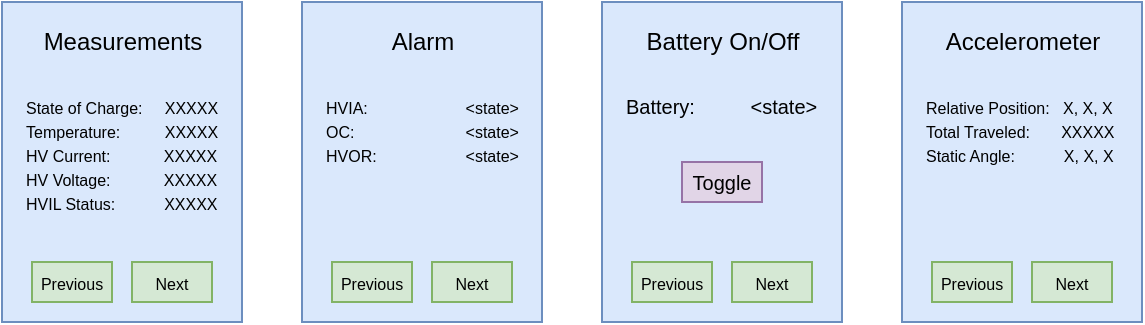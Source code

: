 <mxfile version="14.4.9" type="github">
  <diagram id="JO9e_jijff8iMu1PnW-a" name="Page-1">
    <mxGraphModel dx="934" dy="459" grid="1" gridSize="10" guides="1" tooltips="1" connect="1" arrows="1" fold="1" page="1" pageScale="1" pageWidth="850" pageHeight="1100" math="0" shadow="0">
      <root>
        <mxCell id="0" />
        <mxCell id="1" parent="0" />
        <mxCell id="ENcY2SOkD-7cJ1yRTyBe-1" value="" style="rounded=0;whiteSpace=wrap;html=1;fillColor=#dae8fc;strokeColor=#6c8ebf;" parent="1" vertex="1">
          <mxGeometry x="120" y="200" width="120" height="160" as="geometry" />
        </mxCell>
        <mxCell id="ENcY2SOkD-7cJ1yRTyBe-2" value="Measurements" style="text;html=1;align=center;verticalAlign=middle;resizable=0;points=[];autosize=1;" parent="1" vertex="1">
          <mxGeometry x="135" y="210" width="90" height="20" as="geometry" />
        </mxCell>
        <mxCell id="ENcY2SOkD-7cJ1yRTyBe-3" value="&lt;font style=&quot;font-size: 8px&quot;&gt;Previous&lt;/font&gt;" style="rounded=0;whiteSpace=wrap;html=1;fontSize=10;fillColor=#d5e8d4;strokeColor=#82b366;" parent="1" vertex="1">
          <mxGeometry x="135" y="330" width="40" height="20" as="geometry" />
        </mxCell>
        <mxCell id="ENcY2SOkD-7cJ1yRTyBe-4" value="&lt;font style=&quot;font-size: 8px&quot;&gt;Next&lt;/font&gt;" style="rounded=0;whiteSpace=wrap;html=1;fontSize=10;fillColor=#d5e8d4;strokeColor=#82b366;" parent="1" vertex="1">
          <mxGeometry x="185" y="330" width="40" height="20" as="geometry" />
        </mxCell>
        <mxCell id="ENcY2SOkD-7cJ1yRTyBe-5" value="&lt;font style=&quot;font-size: 8px&quot;&gt;State of Charge:&amp;nbsp; &amp;nbsp; &amp;nbsp;XXXXX&lt;br&gt;Temperature:&amp;nbsp; &amp;nbsp; &amp;nbsp; &amp;nbsp; &amp;nbsp; XXXXX&lt;br&gt;HV Current:&amp;nbsp; &amp;nbsp; &amp;nbsp; &amp;nbsp; &amp;nbsp; &amp;nbsp; XXXXX&lt;br&gt;HV Voltage:&amp;nbsp; &amp;nbsp; &amp;nbsp; &amp;nbsp; &amp;nbsp; &amp;nbsp; XXXXX&lt;br&gt;HVIL Status:&amp;nbsp; &amp;nbsp; &amp;nbsp; &amp;nbsp; &amp;nbsp; &amp;nbsp;XXXXX&lt;br&gt;&lt;/font&gt;" style="rounded=0;whiteSpace=wrap;html=1;fontSize=10;align=left;horizontal=1;verticalAlign=top;fillColor=#dae8fc;strokeColor=none;" parent="1" vertex="1">
          <mxGeometry x="130" y="240" width="100" height="80" as="geometry" />
        </mxCell>
        <mxCell id="ENcY2SOkD-7cJ1yRTyBe-6" value="" style="rounded=0;whiteSpace=wrap;html=1;fillColor=#dae8fc;strokeColor=#6c8ebf;" parent="1" vertex="1">
          <mxGeometry x="270" y="200" width="120" height="160" as="geometry" />
        </mxCell>
        <mxCell id="ENcY2SOkD-7cJ1yRTyBe-7" value="Alarm" style="text;html=1;align=center;verticalAlign=middle;resizable=0;points=[];autosize=1;" parent="1" vertex="1">
          <mxGeometry x="305" y="210" width="50" height="20" as="geometry" />
        </mxCell>
        <mxCell id="ENcY2SOkD-7cJ1yRTyBe-8" value="&lt;font style=&quot;font-size: 8px&quot;&gt;Previous&lt;/font&gt;" style="rounded=0;whiteSpace=wrap;html=1;fontSize=10;fillColor=#d5e8d4;strokeColor=#82b366;" parent="1" vertex="1">
          <mxGeometry x="285" y="330" width="40" height="20" as="geometry" />
        </mxCell>
        <mxCell id="ENcY2SOkD-7cJ1yRTyBe-9" value="&lt;font style=&quot;font-size: 8px&quot;&gt;Next&lt;/font&gt;" style="rounded=0;whiteSpace=wrap;html=1;fontSize=10;fillColor=#d5e8d4;strokeColor=#82b366;" parent="1" vertex="1">
          <mxGeometry x="335" y="330" width="40" height="20" as="geometry" />
        </mxCell>
        <mxCell id="ENcY2SOkD-7cJ1yRTyBe-10" value="&lt;font style=&quot;font-size: 8px&quot;&gt;HVIA:&amp;nbsp; &amp;nbsp; &amp;nbsp; &amp;nbsp; &amp;nbsp; &amp;nbsp; &amp;nbsp; &amp;nbsp; &amp;nbsp; &amp;nbsp; &amp;nbsp; &amp;lt;state&amp;gt;&lt;br&gt;OC:&amp;nbsp; &amp;nbsp; &amp;nbsp; &amp;nbsp; &amp;nbsp; &amp;nbsp; &amp;nbsp; &amp;nbsp; &amp;nbsp; &amp;nbsp; &amp;nbsp; &amp;nbsp; &amp;nbsp;&amp;lt;state&amp;gt; HVOR:&amp;nbsp; &amp;nbsp; &amp;nbsp; &amp;nbsp; &amp;nbsp; &amp;nbsp; &amp;nbsp; &amp;nbsp; &amp;nbsp; &amp;nbsp; &amp;lt;state&amp;gt;&lt;br&gt;&lt;/font&gt;" style="rounded=0;whiteSpace=wrap;html=1;fontSize=10;align=left;horizontal=1;verticalAlign=top;fillColor=#dae8fc;strokeColor=none;" parent="1" vertex="1">
          <mxGeometry x="280" y="240" width="100" height="80" as="geometry" />
        </mxCell>
        <mxCell id="ENcY2SOkD-7cJ1yRTyBe-11" value="" style="rounded=0;whiteSpace=wrap;html=1;fillColor=#dae8fc;strokeColor=#6c8ebf;" parent="1" vertex="1">
          <mxGeometry x="420" y="200" width="120" height="160" as="geometry" />
        </mxCell>
        <mxCell id="ENcY2SOkD-7cJ1yRTyBe-12" value="Battery On/Off" style="text;html=1;align=center;verticalAlign=middle;resizable=0;points=[];autosize=1;" parent="1" vertex="1">
          <mxGeometry x="435" y="210" width="90" height="20" as="geometry" />
        </mxCell>
        <mxCell id="ENcY2SOkD-7cJ1yRTyBe-13" value="&lt;font style=&quot;font-size: 8px&quot;&gt;Previous&lt;/font&gt;" style="rounded=0;whiteSpace=wrap;html=1;fontSize=10;fillColor=#d5e8d4;strokeColor=#82b366;" parent="1" vertex="1">
          <mxGeometry x="435" y="330" width="40" height="20" as="geometry" />
        </mxCell>
        <mxCell id="ENcY2SOkD-7cJ1yRTyBe-14" value="&lt;font style=&quot;font-size: 8px&quot;&gt;Next&lt;/font&gt;" style="rounded=0;whiteSpace=wrap;html=1;fontSize=10;fillColor=#d5e8d4;strokeColor=#82b366;" parent="1" vertex="1">
          <mxGeometry x="485" y="330" width="40" height="20" as="geometry" />
        </mxCell>
        <mxCell id="ENcY2SOkD-7cJ1yRTyBe-15" value="&lt;font style=&quot;font-size: 10px&quot;&gt;Battery:&amp;nbsp; &amp;nbsp; &amp;nbsp; &amp;nbsp; &amp;nbsp; &amp;lt;state&amp;gt;&lt;br&gt;&lt;br&gt;&lt;/font&gt;" style="rounded=0;whiteSpace=wrap;html=1;fontSize=10;align=left;horizontal=1;verticalAlign=top;fillColor=#dae8fc;strokeColor=none;" parent="1" vertex="1">
          <mxGeometry x="430" y="240" width="100" height="20" as="geometry" />
        </mxCell>
        <mxCell id="ENcY2SOkD-7cJ1yRTyBe-16" value="&lt;font style=&quot;font-size: 10px&quot;&gt;Toggle&lt;/font&gt;" style="rounded=0;whiteSpace=wrap;html=1;fontSize=10;fillColor=#e1d5e7;strokeColor=#9673a6;" parent="1" vertex="1">
          <mxGeometry x="460" y="280" width="40" height="20" as="geometry" />
        </mxCell>
        <mxCell id="FEBjAYCqxVoNsIwqU9Zc-2" value="&lt;font style=&quot;font-size: 8px&quot;&gt;Previous&lt;/font&gt;" style="rounded=0;whiteSpace=wrap;html=1;fontSize=10;fillColor=#d5e8d4;strokeColor=#82b366;" parent="1" vertex="1">
          <mxGeometry x="285" y="330" width="40" height="20" as="geometry" />
        </mxCell>
        <mxCell id="FEBjAYCqxVoNsIwqU9Zc-3" value="&lt;font style=&quot;font-size: 8px&quot;&gt;Alarm Acknowledge&lt;/font&gt;" style="rounded=0;whiteSpace=wrap;html=1;fontSize=10;fillColor=#f8cecc;strokeColor=#b85450;" parent="1" vertex="1">
          <mxGeometry x="290" y="300" width="80" height="20" as="geometry" />
        </mxCell>
        <mxCell id="YxgOSVYUp_wd8PQ4mH_W-1" value="" style="rounded=0;whiteSpace=wrap;html=1;fillColor=#dae8fc;strokeColor=#6c8ebf;" parent="1" vertex="1">
          <mxGeometry x="120" y="200" width="120" height="160" as="geometry" />
        </mxCell>
        <mxCell id="YxgOSVYUp_wd8PQ4mH_W-2" value="Measurements" style="text;html=1;align=center;verticalAlign=middle;resizable=0;points=[];autosize=1;" parent="1" vertex="1">
          <mxGeometry x="135" y="210" width="90" height="20" as="geometry" />
        </mxCell>
        <mxCell id="YxgOSVYUp_wd8PQ4mH_W-3" value="&lt;font style=&quot;font-size: 8px&quot;&gt;Previous&lt;/font&gt;" style="rounded=0;whiteSpace=wrap;html=1;fontSize=10;fillColor=#d5e8d4;strokeColor=#82b366;" parent="1" vertex="1">
          <mxGeometry x="135" y="330" width="40" height="20" as="geometry" />
        </mxCell>
        <mxCell id="YxgOSVYUp_wd8PQ4mH_W-4" value="&lt;font style=&quot;font-size: 8px&quot;&gt;Next&lt;/font&gt;" style="rounded=0;whiteSpace=wrap;html=1;fontSize=10;fillColor=#d5e8d4;strokeColor=#82b366;" parent="1" vertex="1">
          <mxGeometry x="185" y="330" width="40" height="20" as="geometry" />
        </mxCell>
        <mxCell id="YxgOSVYUp_wd8PQ4mH_W-5" value="&lt;font style=&quot;font-size: 8px&quot;&gt;State of Charge:&amp;nbsp; &amp;nbsp; &amp;nbsp;XXXXX&lt;br&gt;Temperature:&amp;nbsp; &amp;nbsp; &amp;nbsp; &amp;nbsp; &amp;nbsp; XXXXX&lt;br&gt;HV Current:&amp;nbsp; &amp;nbsp; &amp;nbsp; &amp;nbsp; &amp;nbsp; &amp;nbsp; XXXXX&lt;br&gt;HV Voltage:&amp;nbsp; &amp;nbsp; &amp;nbsp; &amp;nbsp; &amp;nbsp; &amp;nbsp; XXXXX&lt;br&gt;HVIL Status:&amp;nbsp; &amp;nbsp; &amp;nbsp; &amp;nbsp; &amp;nbsp; &amp;nbsp;XXXXX&lt;br&gt;&lt;/font&gt;" style="rounded=0;whiteSpace=wrap;html=1;fontSize=10;align=left;horizontal=1;verticalAlign=top;fillColor=#dae8fc;strokeColor=none;" parent="1" vertex="1">
          <mxGeometry x="130" y="240" width="100" height="80" as="geometry" />
        </mxCell>
        <mxCell id="YxgOSVYUp_wd8PQ4mH_W-6" value="" style="rounded=0;whiteSpace=wrap;html=1;fillColor=#dae8fc;strokeColor=#6c8ebf;" parent="1" vertex="1">
          <mxGeometry x="270" y="200" width="120" height="160" as="geometry" />
        </mxCell>
        <mxCell id="YxgOSVYUp_wd8PQ4mH_W-7" value="Alarm" style="text;html=1;align=center;verticalAlign=middle;resizable=0;points=[];autosize=1;" parent="1" vertex="1">
          <mxGeometry x="305" y="210" width="50" height="20" as="geometry" />
        </mxCell>
        <mxCell id="YxgOSVYUp_wd8PQ4mH_W-8" value="&lt;font style=&quot;font-size: 8px&quot;&gt;Previous&lt;/font&gt;" style="rounded=0;whiteSpace=wrap;html=1;fontSize=10;fillColor=#d5e8d4;strokeColor=#82b366;" parent="1" vertex="1">
          <mxGeometry x="285" y="330" width="40" height="20" as="geometry" />
        </mxCell>
        <mxCell id="YxgOSVYUp_wd8PQ4mH_W-9" value="&lt;font style=&quot;font-size: 8px&quot;&gt;Next&lt;/font&gt;" style="rounded=0;whiteSpace=wrap;html=1;fontSize=10;fillColor=#d5e8d4;strokeColor=#82b366;" parent="1" vertex="1">
          <mxGeometry x="335" y="330" width="40" height="20" as="geometry" />
        </mxCell>
        <mxCell id="YxgOSVYUp_wd8PQ4mH_W-10" value="&lt;font style=&quot;font-size: 8px&quot;&gt;HVIA:&amp;nbsp; &amp;nbsp; &amp;nbsp; &amp;nbsp; &amp;nbsp; &amp;nbsp; &amp;nbsp; &amp;nbsp; &amp;nbsp; &amp;nbsp; &amp;nbsp; &amp;lt;state&amp;gt;&lt;br&gt;OC:&amp;nbsp; &amp;nbsp; &amp;nbsp; &amp;nbsp; &amp;nbsp; &amp;nbsp; &amp;nbsp; &amp;nbsp; &amp;nbsp; &amp;nbsp; &amp;nbsp; &amp;nbsp; &amp;nbsp;&amp;lt;state&amp;gt; HVOR:&amp;nbsp; &amp;nbsp; &amp;nbsp; &amp;nbsp; &amp;nbsp; &amp;nbsp; &amp;nbsp; &amp;nbsp; &amp;nbsp; &amp;nbsp; &amp;lt;state&amp;gt;&lt;br&gt;&lt;/font&gt;" style="rounded=0;whiteSpace=wrap;html=1;fontSize=10;align=left;horizontal=1;verticalAlign=top;fillColor=#dae8fc;strokeColor=none;" parent="1" vertex="1">
          <mxGeometry x="280" y="240" width="100" height="80" as="geometry" />
        </mxCell>
        <mxCell id="YxgOSVYUp_wd8PQ4mH_W-11" value="" style="rounded=0;whiteSpace=wrap;html=1;fillColor=#dae8fc;strokeColor=#6c8ebf;" parent="1" vertex="1">
          <mxGeometry x="420" y="200" width="120" height="160" as="geometry" />
        </mxCell>
        <mxCell id="YxgOSVYUp_wd8PQ4mH_W-12" value="Battery On/Off" style="text;html=1;align=center;verticalAlign=middle;resizable=0;points=[];autosize=1;" parent="1" vertex="1">
          <mxGeometry x="435" y="210" width="90" height="20" as="geometry" />
        </mxCell>
        <mxCell id="YxgOSVYUp_wd8PQ4mH_W-13" value="&lt;font style=&quot;font-size: 8px&quot;&gt;Previous&lt;/font&gt;" style="rounded=0;whiteSpace=wrap;html=1;fontSize=10;fillColor=#d5e8d4;strokeColor=#82b366;" parent="1" vertex="1">
          <mxGeometry x="435" y="330" width="40" height="20" as="geometry" />
        </mxCell>
        <mxCell id="YxgOSVYUp_wd8PQ4mH_W-14" value="&lt;font style=&quot;font-size: 8px&quot;&gt;Next&lt;/font&gt;" style="rounded=0;whiteSpace=wrap;html=1;fontSize=10;fillColor=#d5e8d4;strokeColor=#82b366;" parent="1" vertex="1">
          <mxGeometry x="485" y="330" width="40" height="20" as="geometry" />
        </mxCell>
        <mxCell id="YxgOSVYUp_wd8PQ4mH_W-15" value="&lt;font style=&quot;font-size: 10px&quot;&gt;Battery:&amp;nbsp; &amp;nbsp; &amp;nbsp; &amp;nbsp; &amp;nbsp; &amp;lt;state&amp;gt;&lt;br&gt;&lt;br&gt;&lt;/font&gt;" style="rounded=0;whiteSpace=wrap;html=1;fontSize=10;align=left;horizontal=1;verticalAlign=top;fillColor=#dae8fc;strokeColor=none;" parent="1" vertex="1">
          <mxGeometry x="430" y="240" width="100" height="20" as="geometry" />
        </mxCell>
        <mxCell id="YxgOSVYUp_wd8PQ4mH_W-16" value="&lt;font style=&quot;font-size: 10px&quot;&gt;Toggle&lt;/font&gt;" style="rounded=0;whiteSpace=wrap;html=1;fontSize=10;fillColor=#e1d5e7;strokeColor=#9673a6;" parent="1" vertex="1">
          <mxGeometry x="460" y="280" width="40" height="20" as="geometry" />
        </mxCell>
        <mxCell id="YxgOSVYUp_wd8PQ4mH_W-17" value="" style="rounded=0;whiteSpace=wrap;html=1;fillColor=#dae8fc;strokeColor=#6c8ebf;" parent="1" vertex="1">
          <mxGeometry x="570" y="200" width="120" height="160" as="geometry" />
        </mxCell>
        <mxCell id="YxgOSVYUp_wd8PQ4mH_W-18" value="Accelerometer" style="text;html=1;align=center;verticalAlign=middle;resizable=0;points=[];autosize=1;" parent="1" vertex="1">
          <mxGeometry x="580" y="210" width="100" height="20" as="geometry" />
        </mxCell>
        <mxCell id="YxgOSVYUp_wd8PQ4mH_W-19" value="&lt;font style=&quot;font-size: 8px&quot;&gt;Previous&lt;/font&gt;" style="rounded=0;whiteSpace=wrap;html=1;fontSize=10;fillColor=#d5e8d4;strokeColor=#82b366;" parent="1" vertex="1">
          <mxGeometry x="585" y="330" width="40" height="20" as="geometry" />
        </mxCell>
        <mxCell id="YxgOSVYUp_wd8PQ4mH_W-20" value="&lt;font style=&quot;font-size: 8px&quot;&gt;Next&lt;/font&gt;" style="rounded=0;whiteSpace=wrap;html=1;fontSize=10;fillColor=#d5e8d4;strokeColor=#82b366;" parent="1" vertex="1">
          <mxGeometry x="635" y="330" width="40" height="20" as="geometry" />
        </mxCell>
        <mxCell id="YxgOSVYUp_wd8PQ4mH_W-21" value="&lt;font style=&quot;font-size: 8px&quot;&gt;Relative Position:&amp;nbsp; &amp;nbsp;X, X, X&lt;br&gt;Total Traveled:&amp;nbsp;&amp;nbsp;&amp;nbsp;&amp;nbsp;&amp;nbsp;&amp;nbsp; XXXXX&lt;br&gt;Static Angle:&amp;nbsp; &amp;nbsp; &amp;nbsp; &amp;nbsp; &amp;nbsp; &amp;nbsp;X, X, X&lt;br&gt;&lt;br&gt;&lt;/font&gt;" style="rounded=0;whiteSpace=wrap;html=1;fontSize=10;align=left;horizontal=1;verticalAlign=top;fillColor=#dae8fc;strokeColor=none;" parent="1" vertex="1">
          <mxGeometry x="580" y="240" width="100" height="80" as="geometry" />
        </mxCell>
      </root>
    </mxGraphModel>
  </diagram>
</mxfile>
